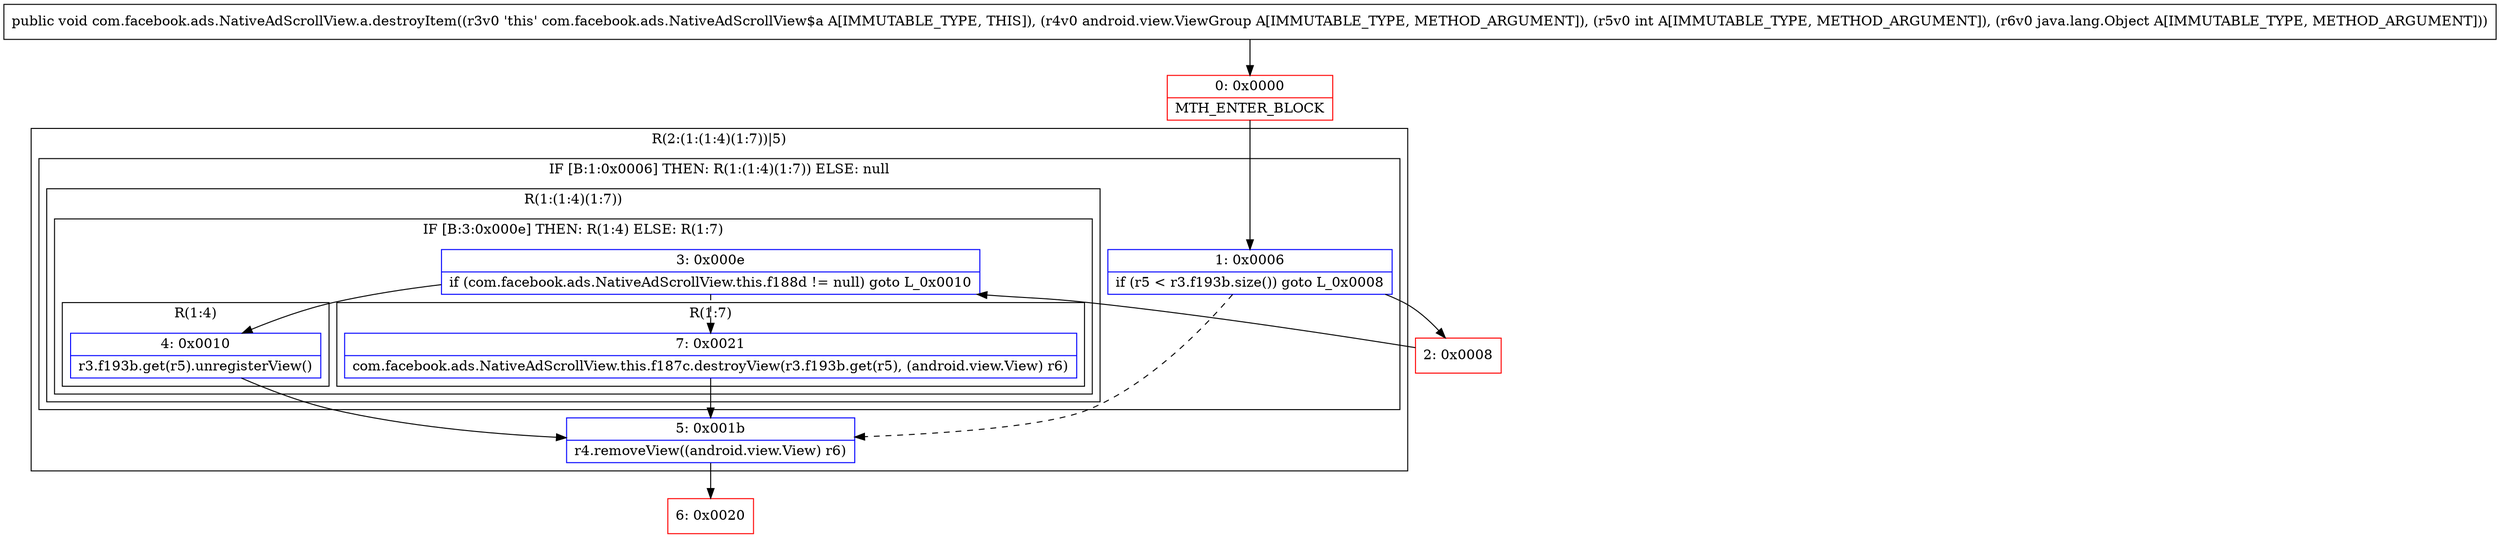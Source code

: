 digraph "CFG forcom.facebook.ads.NativeAdScrollView.a.destroyItem(Landroid\/view\/ViewGroup;ILjava\/lang\/Object;)V" {
subgraph cluster_Region_903291033 {
label = "R(2:(1:(1:4)(1:7))|5)";
node [shape=record,color=blue];
subgraph cluster_IfRegion_74992588 {
label = "IF [B:1:0x0006] THEN: R(1:(1:4)(1:7)) ELSE: null";
node [shape=record,color=blue];
Node_1 [shape=record,label="{1\:\ 0x0006|if (r5 \< r3.f193b.size()) goto L_0x0008\l}"];
subgraph cluster_Region_841450148 {
label = "R(1:(1:4)(1:7))";
node [shape=record,color=blue];
subgraph cluster_IfRegion_1140694764 {
label = "IF [B:3:0x000e] THEN: R(1:4) ELSE: R(1:7)";
node [shape=record,color=blue];
Node_3 [shape=record,label="{3\:\ 0x000e|if (com.facebook.ads.NativeAdScrollView.this.f188d != null) goto L_0x0010\l}"];
subgraph cluster_Region_1336065506 {
label = "R(1:4)";
node [shape=record,color=blue];
Node_4 [shape=record,label="{4\:\ 0x0010|r3.f193b.get(r5).unregisterView()\l}"];
}
subgraph cluster_Region_163756529 {
label = "R(1:7)";
node [shape=record,color=blue];
Node_7 [shape=record,label="{7\:\ 0x0021|com.facebook.ads.NativeAdScrollView.this.f187c.destroyView(r3.f193b.get(r5), (android.view.View) r6)\l}"];
}
}
}
}
Node_5 [shape=record,label="{5\:\ 0x001b|r4.removeView((android.view.View) r6)\l}"];
}
Node_0 [shape=record,color=red,label="{0\:\ 0x0000|MTH_ENTER_BLOCK\l}"];
Node_2 [shape=record,color=red,label="{2\:\ 0x0008}"];
Node_6 [shape=record,color=red,label="{6\:\ 0x0020}"];
MethodNode[shape=record,label="{public void com.facebook.ads.NativeAdScrollView.a.destroyItem((r3v0 'this' com.facebook.ads.NativeAdScrollView$a A[IMMUTABLE_TYPE, THIS]), (r4v0 android.view.ViewGroup A[IMMUTABLE_TYPE, METHOD_ARGUMENT]), (r5v0 int A[IMMUTABLE_TYPE, METHOD_ARGUMENT]), (r6v0 java.lang.Object A[IMMUTABLE_TYPE, METHOD_ARGUMENT])) }"];
MethodNode -> Node_0;
Node_1 -> Node_2;
Node_1 -> Node_5[style=dashed];
Node_3 -> Node_4;
Node_3 -> Node_7[style=dashed];
Node_4 -> Node_5;
Node_7 -> Node_5;
Node_5 -> Node_6;
Node_0 -> Node_1;
Node_2 -> Node_3;
}

